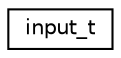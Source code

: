digraph "Graphical Class Hierarchy"
{
 // LATEX_PDF_SIZE
  edge [fontname="Helvetica",fontsize="10",labelfontname="Helvetica",labelfontsize="10"];
  node [fontname="Helvetica",fontsize="10",shape=record];
  rankdir="LR";
  Node0 [label="input_t",height=0.2,width=0.4,color="black", fillcolor="white", style="filled",URL="$structinput__t.html",tooltip="input map struct"];
}

